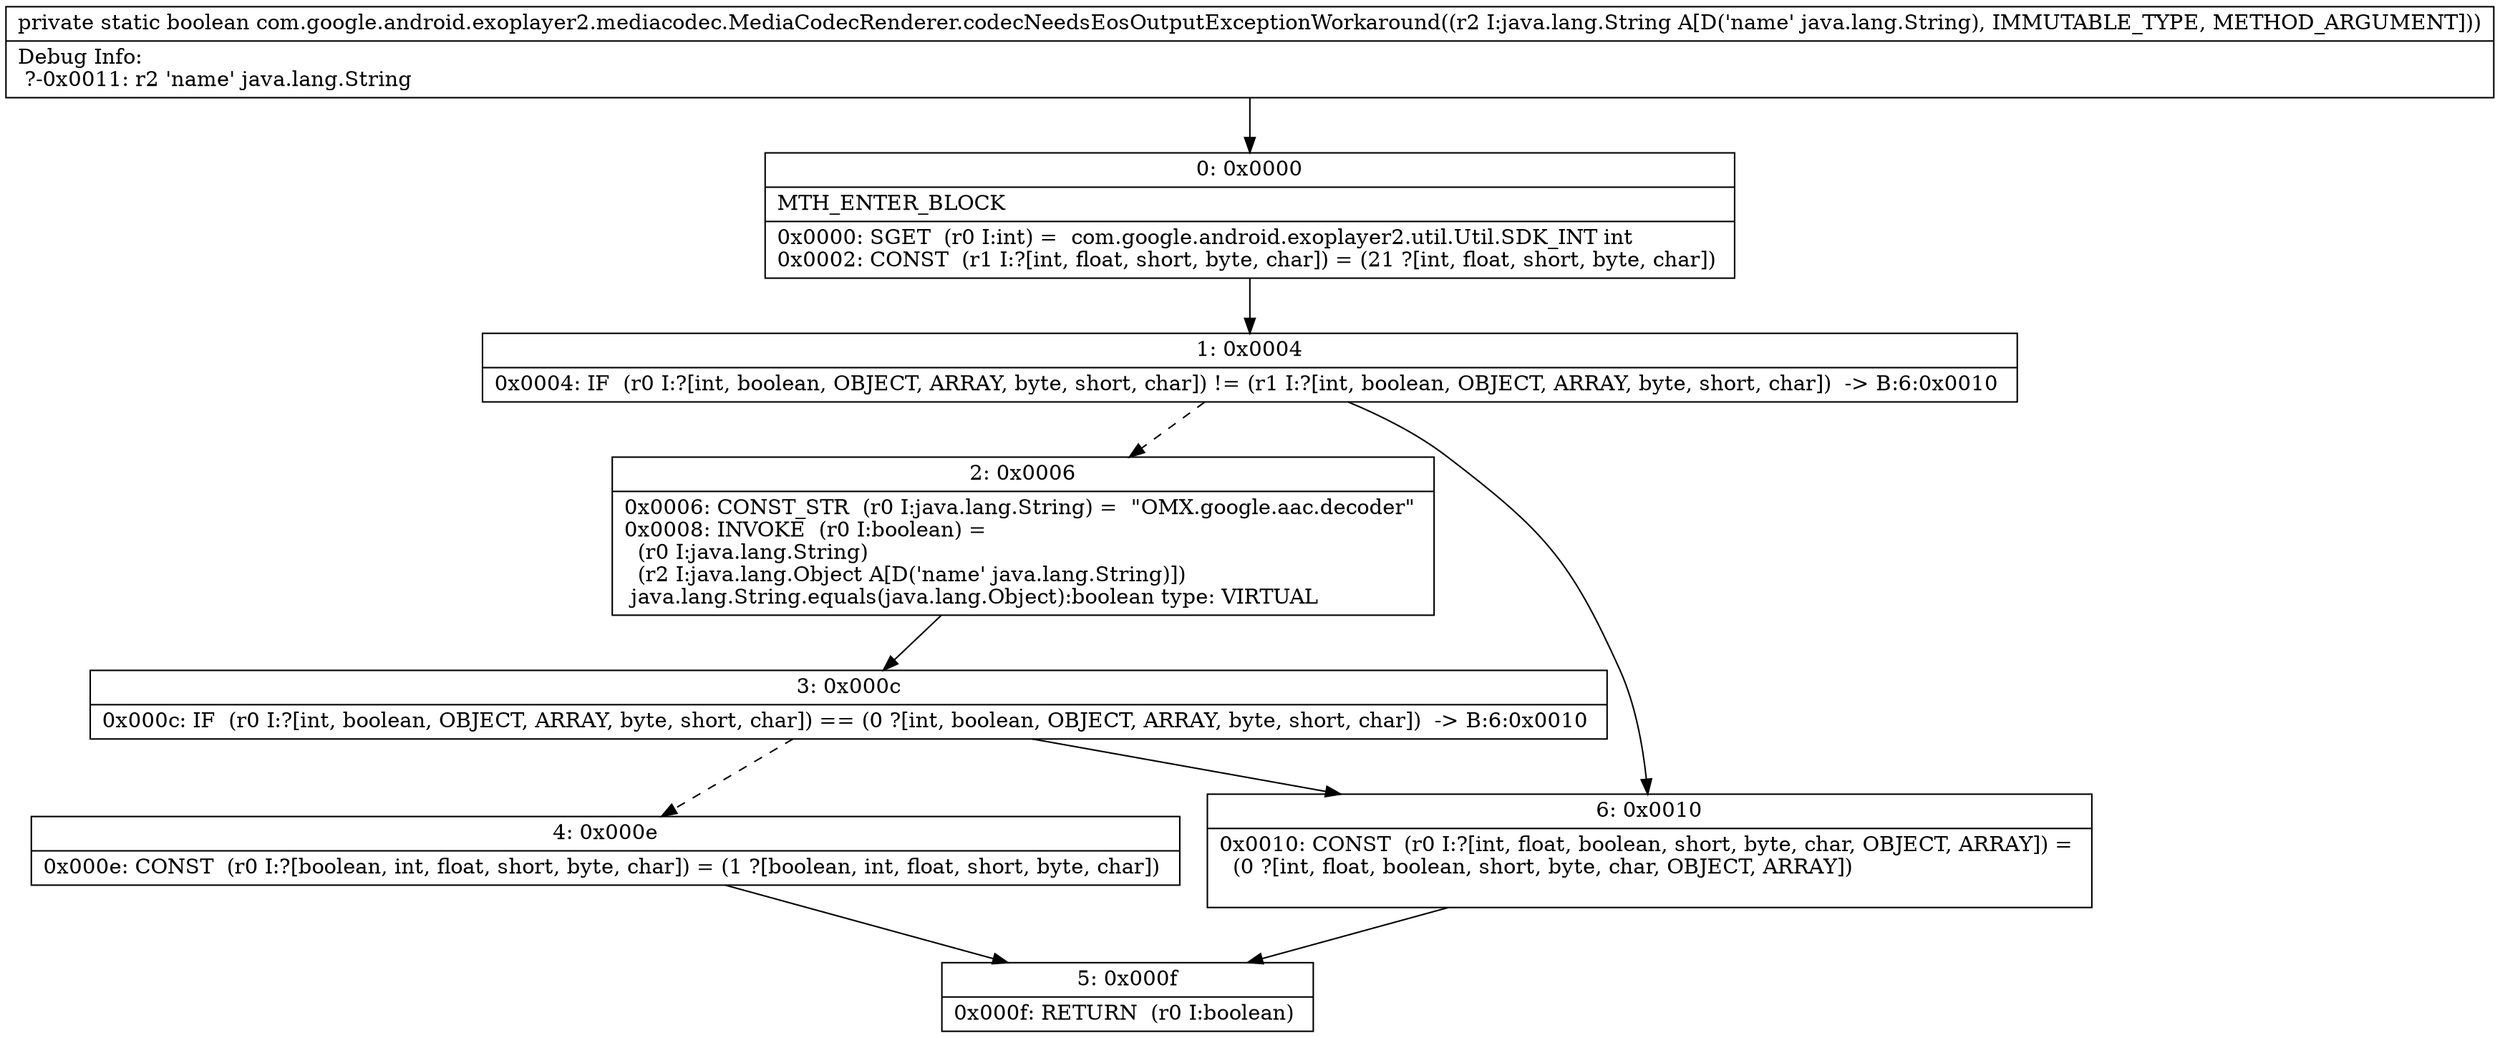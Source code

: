 digraph "CFG forcom.google.android.exoplayer2.mediacodec.MediaCodecRenderer.codecNeedsEosOutputExceptionWorkaround(Ljava\/lang\/String;)Z" {
Node_0 [shape=record,label="{0\:\ 0x0000|MTH_ENTER_BLOCK\l|0x0000: SGET  (r0 I:int) =  com.google.android.exoplayer2.util.Util.SDK_INT int \l0x0002: CONST  (r1 I:?[int, float, short, byte, char]) = (21 ?[int, float, short, byte, char]) \l}"];
Node_1 [shape=record,label="{1\:\ 0x0004|0x0004: IF  (r0 I:?[int, boolean, OBJECT, ARRAY, byte, short, char]) != (r1 I:?[int, boolean, OBJECT, ARRAY, byte, short, char])  \-\> B:6:0x0010 \l}"];
Node_2 [shape=record,label="{2\:\ 0x0006|0x0006: CONST_STR  (r0 I:java.lang.String) =  \"OMX.google.aac.decoder\" \l0x0008: INVOKE  (r0 I:boolean) = \l  (r0 I:java.lang.String)\l  (r2 I:java.lang.Object A[D('name' java.lang.String)])\l java.lang.String.equals(java.lang.Object):boolean type: VIRTUAL \l}"];
Node_3 [shape=record,label="{3\:\ 0x000c|0x000c: IF  (r0 I:?[int, boolean, OBJECT, ARRAY, byte, short, char]) == (0 ?[int, boolean, OBJECT, ARRAY, byte, short, char])  \-\> B:6:0x0010 \l}"];
Node_4 [shape=record,label="{4\:\ 0x000e|0x000e: CONST  (r0 I:?[boolean, int, float, short, byte, char]) = (1 ?[boolean, int, float, short, byte, char]) \l}"];
Node_5 [shape=record,label="{5\:\ 0x000f|0x000f: RETURN  (r0 I:boolean) \l}"];
Node_6 [shape=record,label="{6\:\ 0x0010|0x0010: CONST  (r0 I:?[int, float, boolean, short, byte, char, OBJECT, ARRAY]) = \l  (0 ?[int, float, boolean, short, byte, char, OBJECT, ARRAY])\l \l}"];
MethodNode[shape=record,label="{private static boolean com.google.android.exoplayer2.mediacodec.MediaCodecRenderer.codecNeedsEosOutputExceptionWorkaround((r2 I:java.lang.String A[D('name' java.lang.String), IMMUTABLE_TYPE, METHOD_ARGUMENT]))  | Debug Info:\l  ?\-0x0011: r2 'name' java.lang.String\l}"];
MethodNode -> Node_0;
Node_0 -> Node_1;
Node_1 -> Node_2[style=dashed];
Node_1 -> Node_6;
Node_2 -> Node_3;
Node_3 -> Node_4[style=dashed];
Node_3 -> Node_6;
Node_4 -> Node_5;
Node_6 -> Node_5;
}

